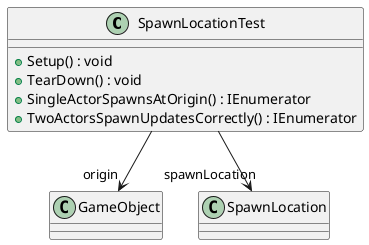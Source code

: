 @startuml
class SpawnLocationTest {
    + Setup() : void
    + TearDown() : void
    + SingleActorSpawnsAtOrigin() : IEnumerator
    + TwoActorsSpawnUpdatesCorrectly() : IEnumerator
}
SpawnLocationTest --> "origin" GameObject
SpawnLocationTest --> "spawnLocation" SpawnLocation
@enduml
